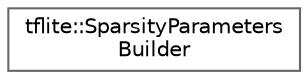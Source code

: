 digraph "Graphical Class Hierarchy"
{
 // LATEX_PDF_SIZE
  bgcolor="transparent";
  edge [fontname=Helvetica,fontsize=10,labelfontname=Helvetica,labelfontsize=10];
  node [fontname=Helvetica,fontsize=10,shape=box,height=0.2,width=0.4];
  rankdir="LR";
  Node0 [id="Node000000",label="tflite::SparsityParameters\lBuilder",height=0.2,width=0.4,color="grey40", fillcolor="white", style="filled",URL="$structtflite_1_1_sparsity_parameters_builder.html",tooltip=" "];
}
